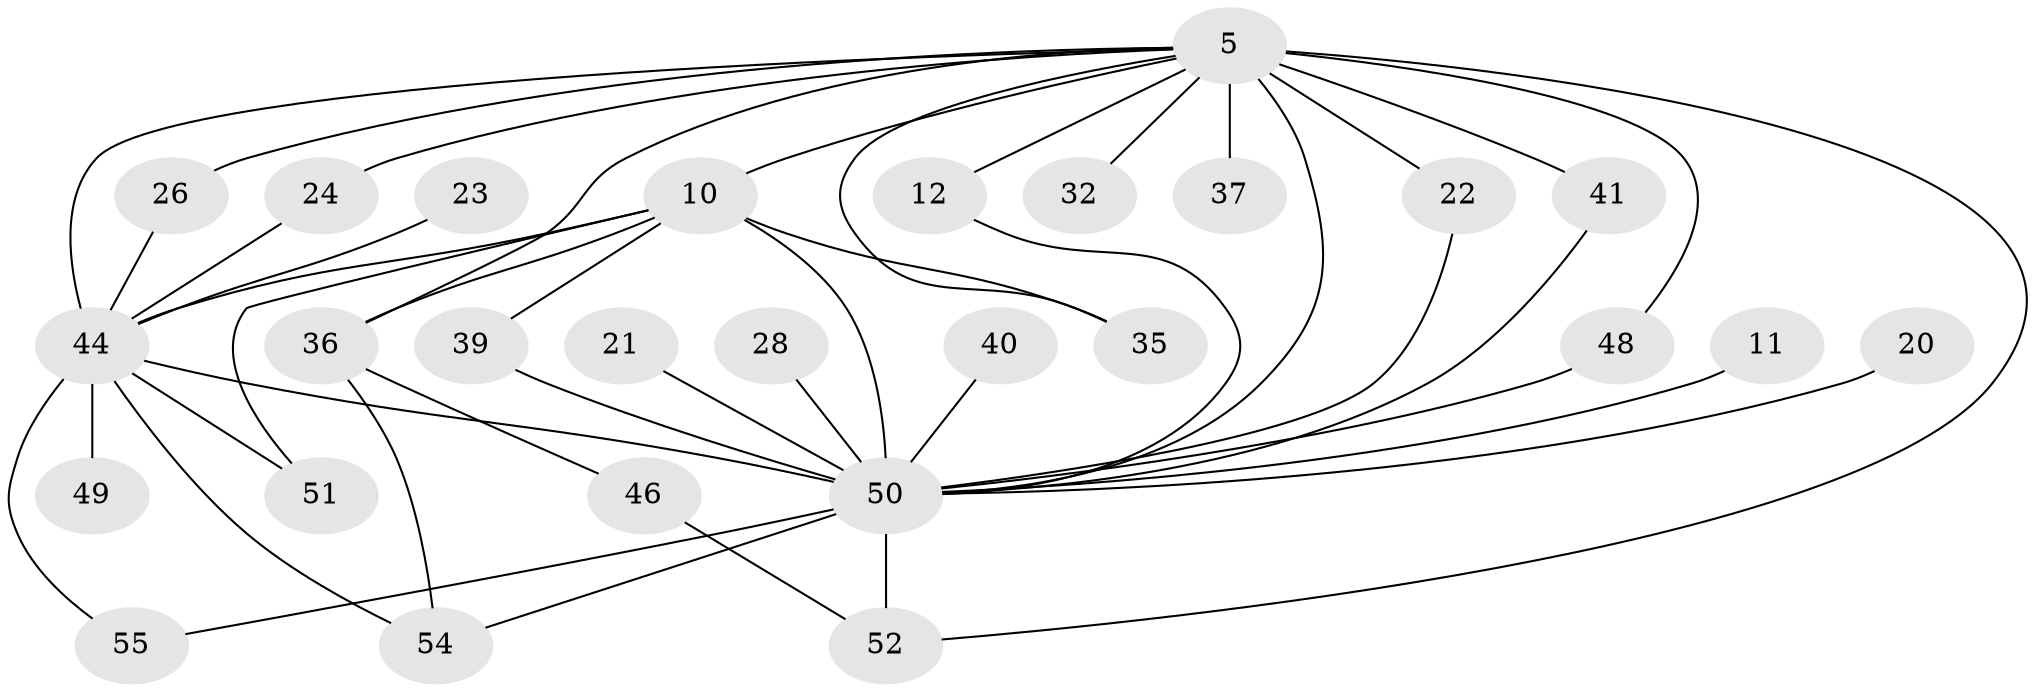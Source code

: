 // original degree distribution, {20: 0.03636363636363636, 17: 0.05454545454545454, 12: 0.01818181818181818, 14: 0.03636363636363636, 16: 0.01818181818181818, 11: 0.01818181818181818, 2: 0.5636363636363636, 6: 0.01818181818181818, 8: 0.01818181818181818, 3: 0.21818181818181817}
// Generated by graph-tools (version 1.1) at 2025/44/03/09/25 04:44:00]
// undirected, 27 vertices, 44 edges
graph export_dot {
graph [start="1"]
  node [color=gray90,style=filled];
  5 [super="+1"];
  10 [super="+3"];
  11;
  12;
  20;
  21;
  22;
  23;
  24;
  26;
  28;
  32;
  35;
  36 [super="+34"];
  37 [super="+18"];
  39;
  40;
  41;
  44 [super="+16+9"];
  46;
  48 [super="+29"];
  49;
  50 [super="+27+47"];
  51 [super="+31"];
  52 [super="+45+43"];
  54 [super="+53"];
  55 [super="+19+25"];
  5 -- 10 [weight=4];
  5 -- 12;
  5 -- 22;
  5 -- 24;
  5 -- 32 [weight=2];
  5 -- 36 [weight=4];
  5 -- 37 [weight=3];
  5 -- 50 [weight=10];
  5 -- 26;
  5 -- 35;
  5 -- 41;
  5 -- 48;
  5 -- 44 [weight=4];
  5 -- 52 [weight=4];
  10 -- 35;
  10 -- 39;
  10 -- 51 [weight=2];
  10 -- 36;
  10 -- 50 [weight=8];
  10 -- 44 [weight=4];
  11 -- 50 [weight=2];
  12 -- 50;
  20 -- 50;
  21 -- 50;
  22 -- 50;
  23 -- 44 [weight=2];
  24 -- 44;
  26 -- 44;
  28 -- 50;
  36 -- 46;
  36 -- 54;
  39 -- 50;
  40 -- 50 [weight=2];
  41 -- 50;
  44 -- 50 [weight=12];
  44 -- 49 [weight=2];
  44 -- 51;
  44 -- 54;
  44 -- 55 [weight=2];
  46 -- 52;
  48 -- 50 [weight=2];
  50 -- 54;
  50 -- 55 [weight=2];
  50 -- 52 [weight=5];
}
